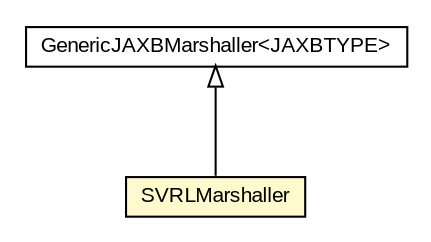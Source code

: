 #!/usr/local/bin/dot
#
# Class diagram 
# Generated by UMLGraph version 5.1 (http://www.umlgraph.org/)
#

digraph G {
	edge [fontname="arial",fontsize=10,labelfontname="arial",labelfontsize=10];
	node [fontname="arial",fontsize=10,shape=plaintext];
	nodesep=0.25;
	ranksep=0.5;
	// com.helger.schematron.svrl.SVRLMarshaller
	c18035 [label=<<table title="com.helger.schematron.svrl.SVRLMarshaller" border="0" cellborder="1" cellspacing="0" cellpadding="2" port="p" bgcolor="lemonChiffon" href="./SVRLMarshaller.html">
		<tr><td><table border="0" cellspacing="0" cellpadding="1">
<tr><td align="center" balign="center"> SVRLMarshaller </td></tr>
		</table></td></tr>
		</table>>, fontname="arial", fontcolor="black", fontsize=10.0];
	//com.helger.schematron.svrl.SVRLMarshaller extends com.helger.jaxb.GenericJAXBMarshaller<org.oclc.purl.dsdl.svrl.SchematronOutputType>
	c18083:p -> c18035:p [dir=back,arrowtail=empty];
	// com.helger.jaxb.GenericJAXBMarshaller<JAXBTYPE>
	c18083 [label=<<table title="com.helger.jaxb.GenericJAXBMarshaller" border="0" cellborder="1" cellspacing="0" cellpadding="2" port="p">
		<tr><td><table border="0" cellspacing="0" cellpadding="1">
<tr><td align="center" balign="center"> GenericJAXBMarshaller&lt;JAXBTYPE&gt; </td></tr>
		</table></td></tr>
		</table>>, fontname="arial", fontcolor="black", fontsize=10.0];
}

